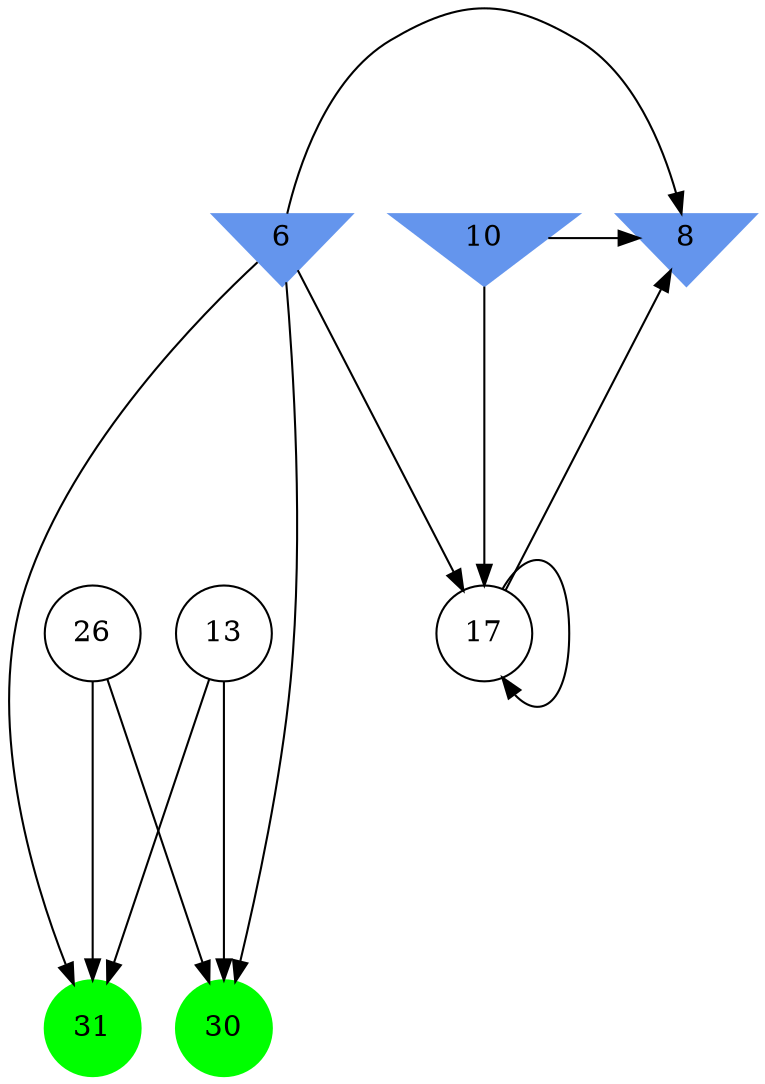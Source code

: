 digraph brain {
	ranksep=2.0;
	6 [shape=invtriangle,style=filled,color=cornflowerblue];
	8 [shape=invtriangle,style=filled,color=cornflowerblue];
	10 [shape=invtriangle,style=filled,color=cornflowerblue];
	13 [shape=circle,color=black];
	17 [shape=circle,color=black];
	26 [shape=circle,color=black];
	30 [shape=circle,style=filled,color=green];
	31 [shape=circle,style=filled,color=green];
	6	->	31;
	6	->	30;
	26	->	31;
	26	->	30;
	13	->	31;
	13	->	30;
	6	->	8;
	6	->	17;
	17	->	8;
	17	->	17;
	10	->	8;
	10	->	17;
	{ rank=same; 6; 8; 10; }
	{ rank=same; 13; 17; 26; }
	{ rank=same; 30; 31; }
}
